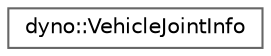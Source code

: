 digraph "Graphical Class Hierarchy"
{
 // LATEX_PDF_SIZE
  bgcolor="transparent";
  edge [fontname=Helvetica,fontsize=10,labelfontname=Helvetica,labelfontsize=10];
  node [fontname=Helvetica,fontsize=10,shape=box,height=0.2,width=0.4];
  rankdir="LR";
  Node0 [id="Node000000",label="dyno::VehicleJointInfo",height=0.2,width=0.4,color="grey40", fillcolor="white", style="filled",URL="$structdyno_1_1_vehicle_joint_info.html",tooltip="The joint information is stored in mVehicleJointInfo."];
}
